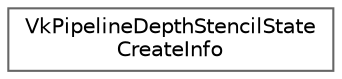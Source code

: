 digraph "类继承关系图"
{
 // LATEX_PDF_SIZE
  bgcolor="transparent";
  edge [fontname=Helvetica,fontsize=10,labelfontname=Helvetica,labelfontsize=10];
  node [fontname=Helvetica,fontsize=10,shape=box,height=0.2,width=0.4];
  rankdir="LR";
  Node0 [id="Node000000",label="VkPipelineDepthStencilState\lCreateInfo",height=0.2,width=0.4,color="grey40", fillcolor="white", style="filled",URL="$struct_vk_pipeline_depth_stencil_state_create_info.html",tooltip=" "];
}
